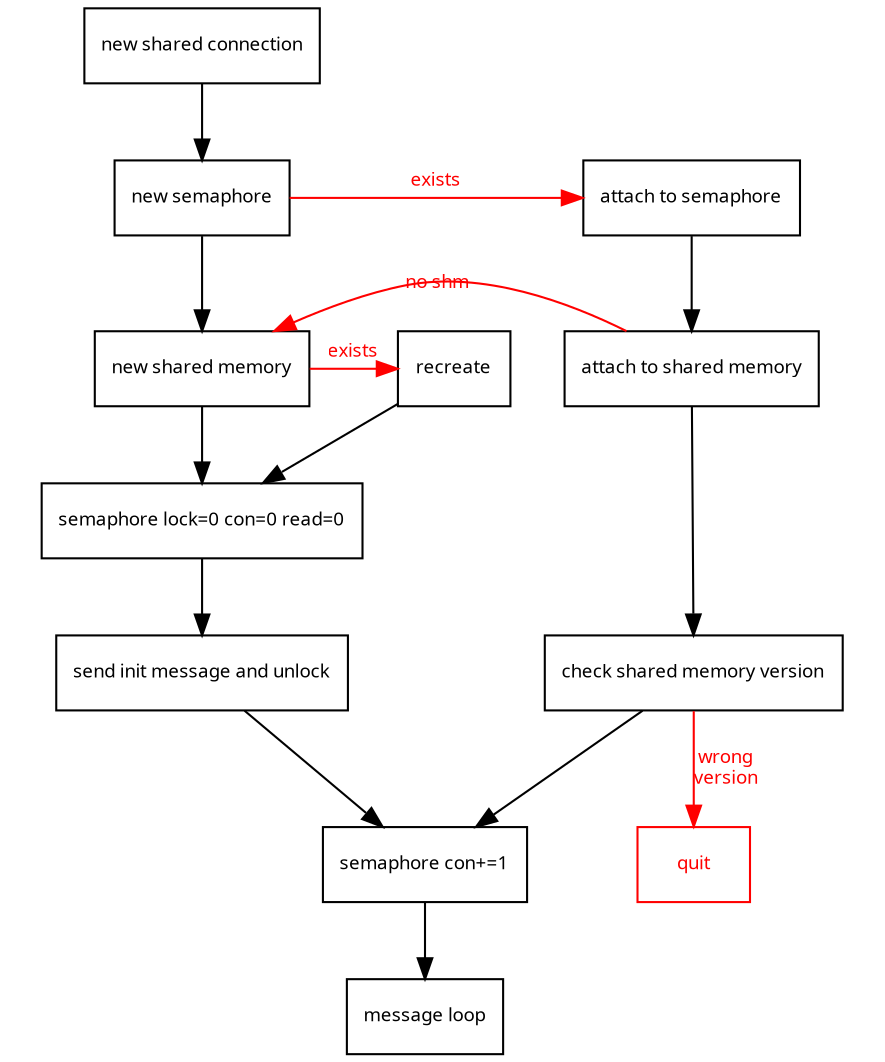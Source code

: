 /**
@brief The protocol for connecting to a shared connection.
**/
digraph shcon_connect_protocol
{
    node [shape=box,fontname="Sans-Serif",fontsize=9];
    edge [fontname="Sans-Serif",fontsize=9];

    shcon_connect [label="new shared connection",URL="\ref shcon_connect"];
    sem_create [label="new semaphore",URL="\ref shcon_create_sem_shm",group="con"];
    shm_create [label="new shared memory",URL="\ref shcon_create_sem_shm",group="con"];
    shm_kill [label="recreate",URL="\ref shcon_create_kill_shm"];
    sem_init [label="semaphore lock=0 con=0 read=0",URL="\ref shcon_init_sem",group="con"];
    shm_init [label="send init message and unlock",URL="\ref shcon_init_shm",group="con"];
    sem_attach [label="attach to semaphore",URL="\ref shcon_attach_sem_shm"];
    shm_attach [label="attach to shared memory",URL="\ref shcon_attach_sem_shm"];
    quit [color="red",fontcolor=red];
    shm_check [label="check shared memory version",URL="\ref shcon_check_shm_ver"];
    sem_con [label="semaphore con+=1",URL="\ref shcon_add_sem_con"];
    msg_loop [label="message loop"];
    dummy [style=invis]

    shcon_connect -> sem_create;

    subgraph cluster1
    {
        color=white
        sem_create -> shm_create -> sem_init -> shm_init;
    }

    subgraph cluster2
    {
        color=white
        sem_attach -> shm_attach -> shm_check;
        // align nodes properly
        shm_attach -> dummy -> shm_check [style=invis,weight=0]
    }

    shm_create -> shm_kill [color=red,fontcolor=red,label="exists"];
    shm_kill -> sem_init

    sem_create -> sem_attach
        [color=red,fontcolor=red,label="exists",constraint=false];

    shm_attach -> shm_create
        [color=red,fontcolor=red,label="no shm",constraint=false];

    shm_check -> quit
        [color=red,fontcolor=red,label="wrong\nversion"];

    shm_init -> sem_con

    shm_check -> sem_con -> msg_loop
}
